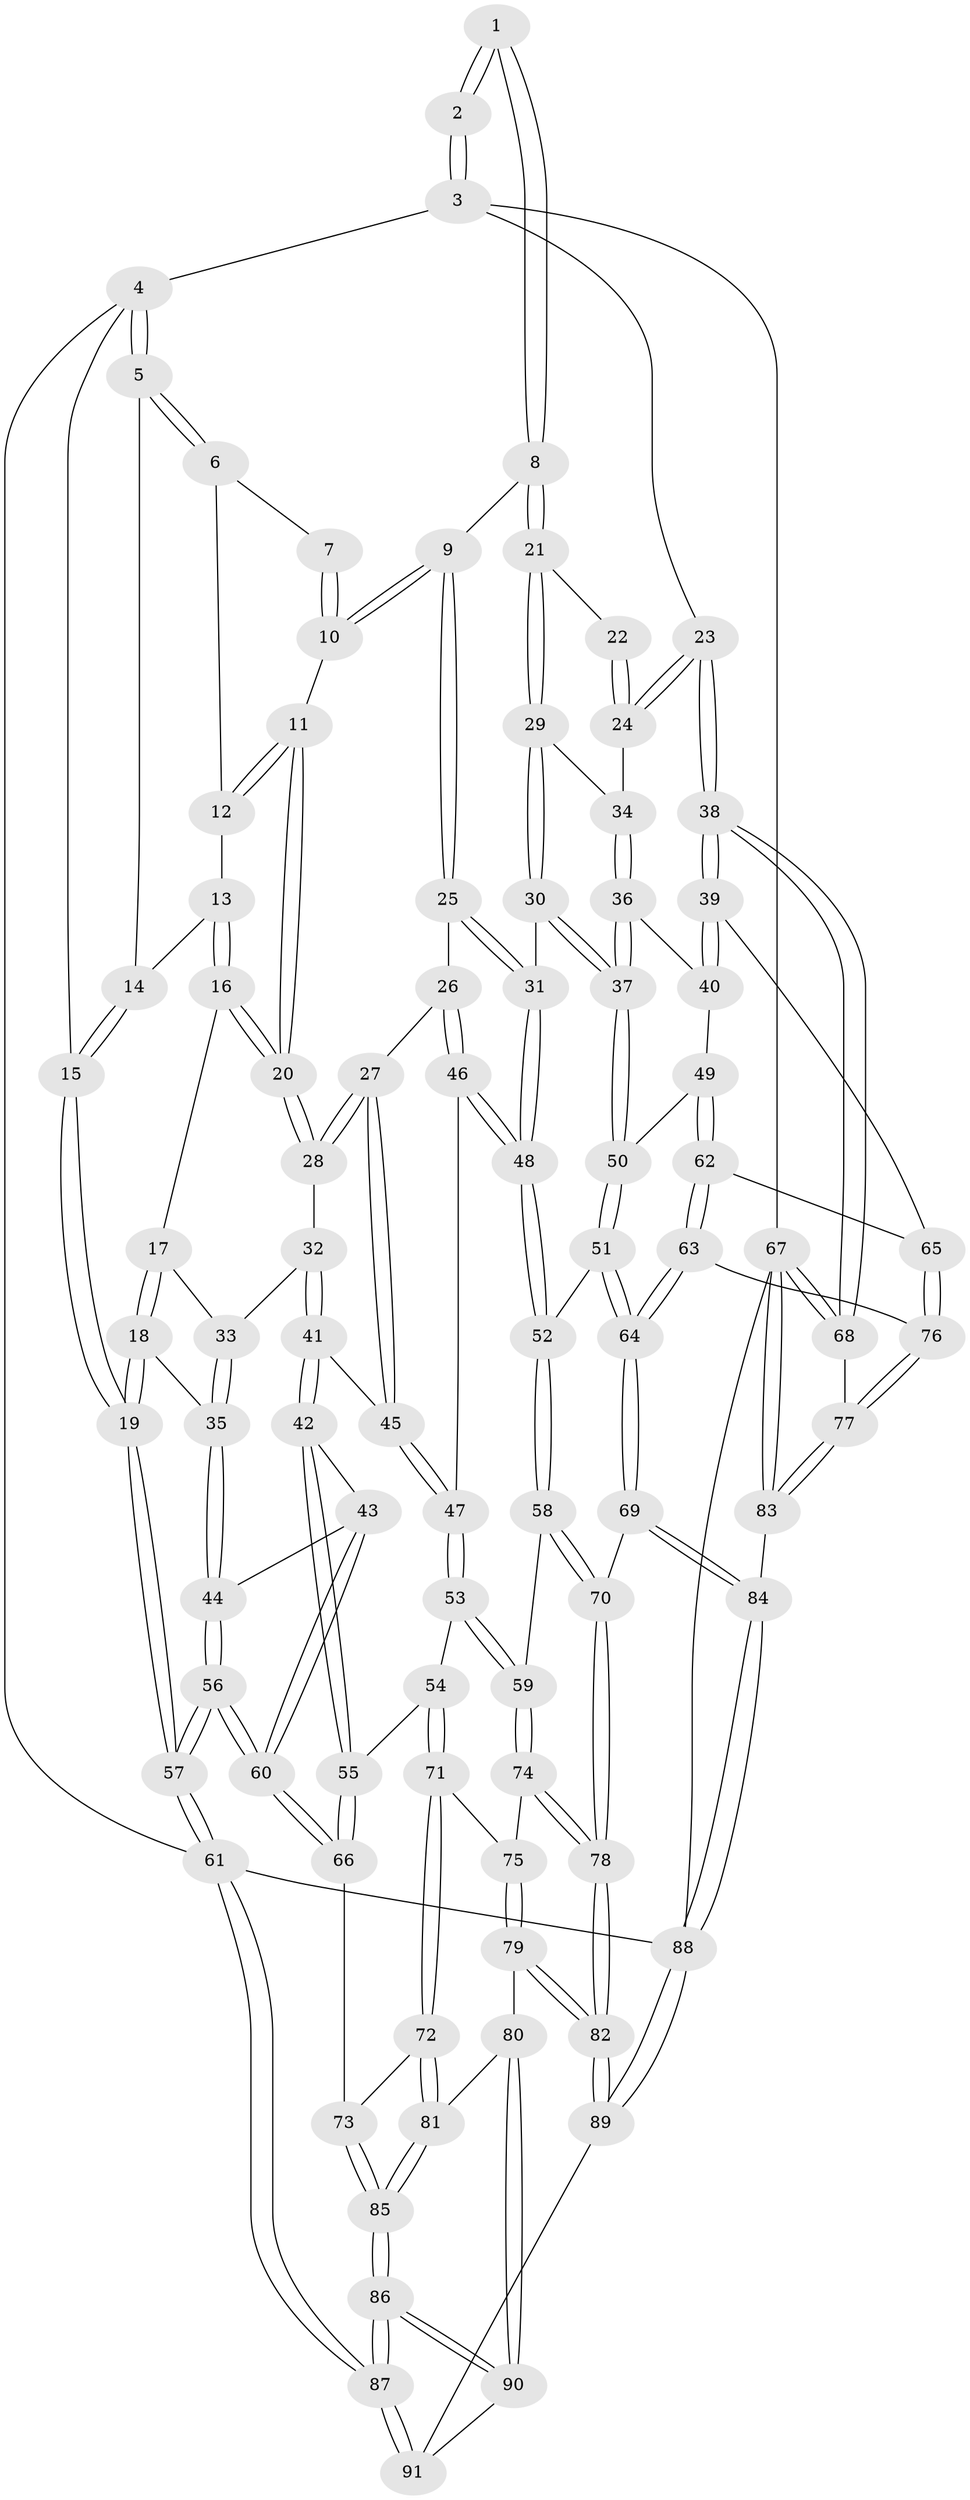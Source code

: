 // Generated by graph-tools (version 1.1) at 2025/11/02/27/25 16:11:54]
// undirected, 91 vertices, 224 edges
graph export_dot {
graph [start="1"]
  node [color=gray90,style=filled];
  1 [pos="+0.6890945856955805+0"];
  2 [pos="+1+0"];
  3 [pos="+1+0"];
  4 [pos="+0+0"];
  5 [pos="+0+0"];
  6 [pos="+0.06398911778838198+0"];
  7 [pos="+0.28426257288603335+0"];
  8 [pos="+0.4470302210263822+0.1650442778910593"];
  9 [pos="+0.41097309493190115+0.17010390659040692"];
  10 [pos="+0.3890241163956935+0.15903347487090277"];
  11 [pos="+0.2557795195239566+0.19150955468726757"];
  12 [pos="+0.18594622138780154+0.06819704626009643"];
  13 [pos="+0.10283352103594819+0.181912666764645"];
  14 [pos="+0.09450027963255492+0.17582579932314898"];
  15 [pos="+0+0.299966129058763"];
  16 [pos="+0.1528174441272681+0.2343871397660003"];
  17 [pos="+0.05825160420023261+0.292367372550829"];
  18 [pos="+0+0.32338889352815237"];
  19 [pos="+0+0.3020450024277581"];
  20 [pos="+0.2035793007158661+0.24485335519198212"];
  21 [pos="+0.6036930457911355+0.2195802559065911"];
  22 [pos="+0.9858011142489761+0"];
  23 [pos="+1+0.2663709343892232"];
  24 [pos="+0.7770637178336725+0.3080789689708453"];
  25 [pos="+0.4011246326214329+0.3481450878222316"];
  26 [pos="+0.3843117033438055+0.3550417094831077"];
  27 [pos="+0.2750847072925675+0.36417908589052983"];
  28 [pos="+0.21600730009200156+0.32488248315196105"];
  29 [pos="+0.6174263561213554+0.25481661501326003"];
  30 [pos="+0.5734662669567056+0.3698886415781169"];
  31 [pos="+0.4155457780702495+0.359766449993505"];
  32 [pos="+0.20539269193686424+0.3365797453876333"];
  33 [pos="+0.11567627793848763+0.37036145914204277"];
  34 [pos="+0.7707470532610512+0.3142009275926931"];
  35 [pos="+0.06790900713900708+0.4346140028285694"];
  36 [pos="+0.7777031983583997+0.36390246386836084"];
  37 [pos="+0.5976352077503015+0.460931310820591"];
  38 [pos="+1+0.539940808730708"];
  39 [pos="+0.9556023734960291+0.5333751410900455"];
  40 [pos="+0.7781950484125454+0.36473959906691644"];
  41 [pos="+0.17212591237179822+0.463875104134336"];
  42 [pos="+0.141547248024717+0.5117332667535763"];
  43 [pos="+0.12810364202876162+0.5041684057146014"];
  44 [pos="+0.08543143040551537+0.46628927851790114"];
  45 [pos="+0.275625867758265+0.43377361192236025"];
  46 [pos="+0.32682802488703216+0.4990385146259346"];
  47 [pos="+0.30723550789425247+0.5058964943557641"];
  48 [pos="+0.4459861246577145+0.5062524177460255"];
  49 [pos="+0.7072914529287071+0.5261419331823687"];
  50 [pos="+0.5965926708410367+0.4749295749974989"];
  51 [pos="+0.5529531368928124+0.5190079893773608"];
  52 [pos="+0.47603674169221666+0.5325101821539745"];
  53 [pos="+0.2702415780393312+0.560783270074659"];
  54 [pos="+0.26362717419548576+0.5627106259700996"];
  55 [pos="+0.1478642726708847+0.5231394180542598"];
  56 [pos="+0+0.6552924545012495"];
  57 [pos="+0+0.6556227654540875"];
  58 [pos="+0.41274952810566+0.6612683986190012"];
  59 [pos="+0.4072555518881212+0.6647695408555364"];
  60 [pos="+0+0.6586763221362159"];
  61 [pos="+0+1"];
  62 [pos="+0.7618077847432113+0.5788982859081753"];
  63 [pos="+0.6226186876530282+0.6856998229904381"];
  64 [pos="+0.6138381616053433+0.6906077898521659"];
  65 [pos="+0.7987677026204834+0.58534551498154"];
  66 [pos="+0.07639403933103198+0.6936907582438503"];
  67 [pos="+1+0.8321748831787066"];
  68 [pos="+1+0.6537308411668024"];
  69 [pos="+0.603771054715004+0.7137784025106458"];
  70 [pos="+0.6032241767522872+0.7137624673394335"];
  71 [pos="+0.22099306796086227+0.6926359794059391"];
  72 [pos="+0.15158050112394347+0.7144766650303244"];
  73 [pos="+0.08757466122087211+0.7037291592339494"];
  74 [pos="+0.4069968949703507+0.6653723358073973"];
  75 [pos="+0.27146371224452487+0.7209155299439596"];
  76 [pos="+0.7825596174358128+0.7119848979363453"];
  77 [pos="+0.7854588859453717+0.7368552343369015"];
  78 [pos="+0.41308509866276033+0.8171081982477255"];
  79 [pos="+0.2846345542666371+0.782151688479954"];
  80 [pos="+0.21936109272787305+0.822547463269391"];
  81 [pos="+0.20311155680876186+0.8162244826584393"];
  82 [pos="+0.4021770452882114+0.8651462243315551"];
  83 [pos="+0.7660707933678157+0.8740440214760783"];
  84 [pos="+0.6809502339656613+0.9228254844941323"];
  85 [pos="+0.08143452743751958+0.9062470496358922"];
  86 [pos="+0+1"];
  87 [pos="+0+1"];
  88 [pos="+0.5545933948563743+1"];
  89 [pos="+0.4492500289688038+1"];
  90 [pos="+0.22328313079038853+0.8322146363382062"];
  91 [pos="+0.4004194731581492+1"];
  1 -- 2;
  1 -- 2;
  1 -- 8;
  1 -- 8;
  2 -- 3;
  2 -- 3;
  3 -- 4;
  3 -- 23;
  3 -- 67;
  4 -- 5;
  4 -- 5;
  4 -- 15;
  4 -- 61;
  5 -- 6;
  5 -- 6;
  5 -- 14;
  6 -- 7;
  6 -- 12;
  7 -- 10;
  7 -- 10;
  8 -- 9;
  8 -- 21;
  8 -- 21;
  9 -- 10;
  9 -- 10;
  9 -- 25;
  9 -- 25;
  10 -- 11;
  11 -- 12;
  11 -- 12;
  11 -- 20;
  11 -- 20;
  12 -- 13;
  13 -- 14;
  13 -- 16;
  13 -- 16;
  14 -- 15;
  14 -- 15;
  15 -- 19;
  15 -- 19;
  16 -- 17;
  16 -- 20;
  16 -- 20;
  17 -- 18;
  17 -- 18;
  17 -- 33;
  18 -- 19;
  18 -- 19;
  18 -- 35;
  19 -- 57;
  19 -- 57;
  20 -- 28;
  20 -- 28;
  21 -- 22;
  21 -- 29;
  21 -- 29;
  22 -- 24;
  22 -- 24;
  23 -- 24;
  23 -- 24;
  23 -- 38;
  23 -- 38;
  24 -- 34;
  25 -- 26;
  25 -- 31;
  25 -- 31;
  26 -- 27;
  26 -- 46;
  26 -- 46;
  27 -- 28;
  27 -- 28;
  27 -- 45;
  27 -- 45;
  28 -- 32;
  29 -- 30;
  29 -- 30;
  29 -- 34;
  30 -- 31;
  30 -- 37;
  30 -- 37;
  31 -- 48;
  31 -- 48;
  32 -- 33;
  32 -- 41;
  32 -- 41;
  33 -- 35;
  33 -- 35;
  34 -- 36;
  34 -- 36;
  35 -- 44;
  35 -- 44;
  36 -- 37;
  36 -- 37;
  36 -- 40;
  37 -- 50;
  37 -- 50;
  38 -- 39;
  38 -- 39;
  38 -- 68;
  38 -- 68;
  39 -- 40;
  39 -- 40;
  39 -- 65;
  40 -- 49;
  41 -- 42;
  41 -- 42;
  41 -- 45;
  42 -- 43;
  42 -- 55;
  42 -- 55;
  43 -- 44;
  43 -- 60;
  43 -- 60;
  44 -- 56;
  44 -- 56;
  45 -- 47;
  45 -- 47;
  46 -- 47;
  46 -- 48;
  46 -- 48;
  47 -- 53;
  47 -- 53;
  48 -- 52;
  48 -- 52;
  49 -- 50;
  49 -- 62;
  49 -- 62;
  50 -- 51;
  50 -- 51;
  51 -- 52;
  51 -- 64;
  51 -- 64;
  52 -- 58;
  52 -- 58;
  53 -- 54;
  53 -- 59;
  53 -- 59;
  54 -- 55;
  54 -- 71;
  54 -- 71;
  55 -- 66;
  55 -- 66;
  56 -- 57;
  56 -- 57;
  56 -- 60;
  56 -- 60;
  57 -- 61;
  57 -- 61;
  58 -- 59;
  58 -- 70;
  58 -- 70;
  59 -- 74;
  59 -- 74;
  60 -- 66;
  60 -- 66;
  61 -- 87;
  61 -- 87;
  61 -- 88;
  62 -- 63;
  62 -- 63;
  62 -- 65;
  63 -- 64;
  63 -- 64;
  63 -- 76;
  64 -- 69;
  64 -- 69;
  65 -- 76;
  65 -- 76;
  66 -- 73;
  67 -- 68;
  67 -- 68;
  67 -- 83;
  67 -- 83;
  67 -- 88;
  68 -- 77;
  69 -- 70;
  69 -- 84;
  69 -- 84;
  70 -- 78;
  70 -- 78;
  71 -- 72;
  71 -- 72;
  71 -- 75;
  72 -- 73;
  72 -- 81;
  72 -- 81;
  73 -- 85;
  73 -- 85;
  74 -- 75;
  74 -- 78;
  74 -- 78;
  75 -- 79;
  75 -- 79;
  76 -- 77;
  76 -- 77;
  77 -- 83;
  77 -- 83;
  78 -- 82;
  78 -- 82;
  79 -- 80;
  79 -- 82;
  79 -- 82;
  80 -- 81;
  80 -- 90;
  80 -- 90;
  81 -- 85;
  81 -- 85;
  82 -- 89;
  82 -- 89;
  83 -- 84;
  84 -- 88;
  84 -- 88;
  85 -- 86;
  85 -- 86;
  86 -- 87;
  86 -- 87;
  86 -- 90;
  86 -- 90;
  87 -- 91;
  87 -- 91;
  88 -- 89;
  88 -- 89;
  89 -- 91;
  90 -- 91;
}
